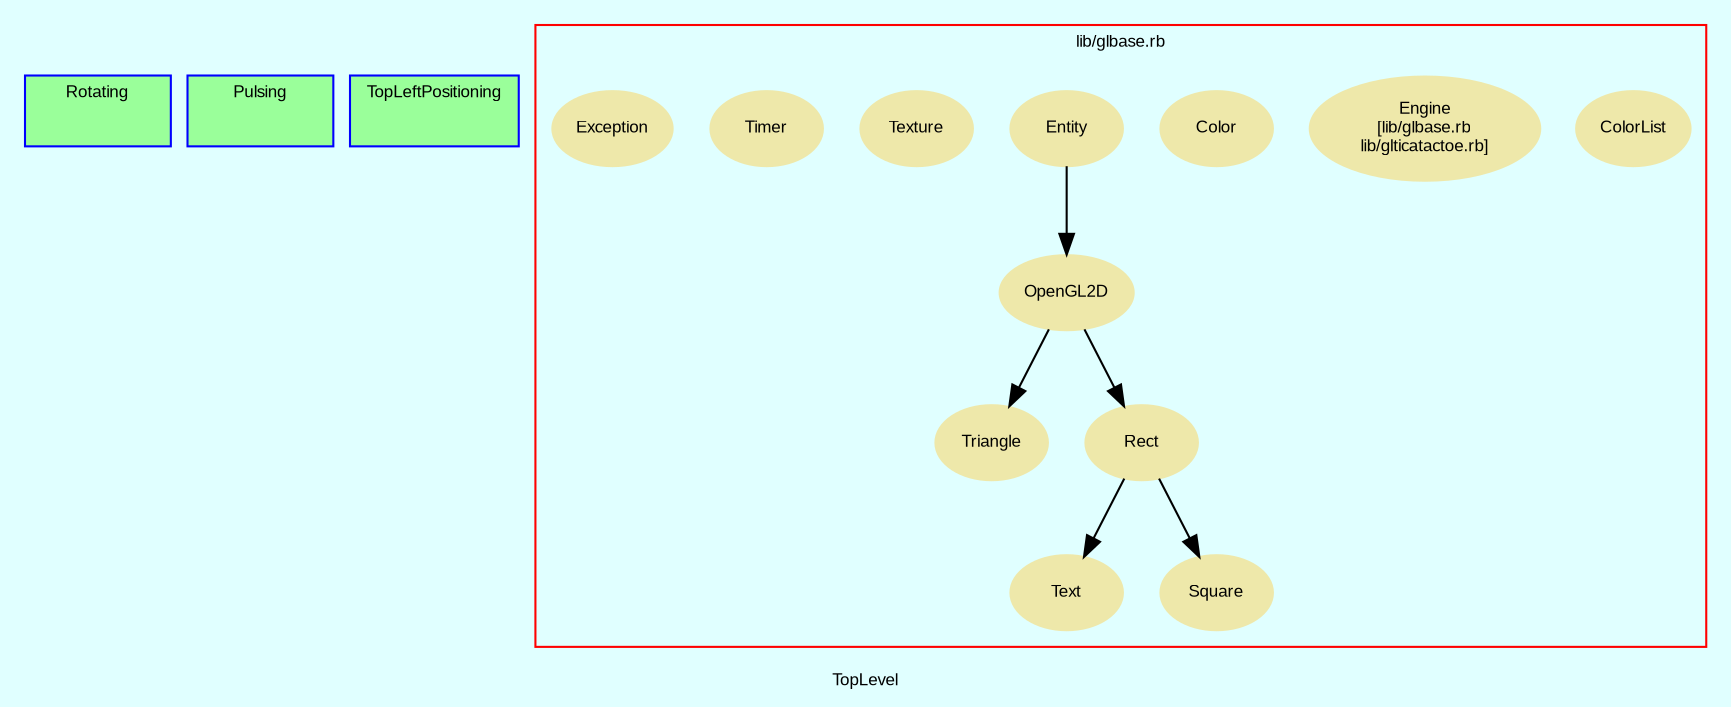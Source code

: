 digraph TopLevel {
    label = "TopLevel"
    compound = true
    fontname = Arial
    fontsize = 8
    bgcolor = lightcyan1
    node [
        color = black,
        fontname = Arial,
        fontsize = 8
    ]

    subgraph cluster_Rotating {
        label = "Rotating"
        fillcolor = palegreen1
        URL = "classes/Rotating.html"
        color = blue
        fontname = Arial
        style = filled
        Rotating [
            shape = plaintext,
            height = 0.01,
            width = 0.75,
            label = ""
        ]

    }

    subgraph cluster_Pulsing {
        label = "Pulsing"
        fillcolor = palegreen1
        URL = "classes/Pulsing.html"
        color = blue
        fontname = Arial
        style = filled
        Pulsing [
            shape = plaintext,
            height = 0.01,
            width = 0.75,
            label = ""
        ]

    }

    subgraph cluster_TopLeftPositioning {
        label = "TopLeftPositioning"
        fillcolor = palegreen1
        URL = "classes/TopLeftPositioning.html"
        color = blue
        fontname = Arial
        style = filled
        TopLeftPositioning [
            shape = plaintext,
            height = 0.01,
            width = 0.75,
            label = ""
        ]

    }

    subgraph cluster_9 {
        label = "lib/glbase.rb"
        color = red
        fontname = Arial
        Triangle [
            fontcolor = black,
            shape = ellipse,
            URL = "classes/Triangle.html",
            color = palegoldenrod,
            style = filled,
            label = "Triangle"
        ]

        OpenGL2D [
            fontcolor = black,
            shape = ellipse,
            URL = "classes/OpenGL2D.html",
            color = palegoldenrod,
            style = filled,
            label = "OpenGL2D"
        ]

        ColorList [
            fontcolor = black,
            shape = ellipse,
            URL = "classes/ColorList.html",
            color = palegoldenrod,
            style = filled,
            label = "ColorList"
        ]

        Engine [
            fontcolor = black,
            shape = ellipse,
            URL = "classes/Engine.html",
            color = palegoldenrod,
            style = filled,
            label = "Engine\n[lib/glbase.rb\nlib/glticatactoe.rb]"
        ]

        Color [
            fontcolor = black,
            shape = ellipse,
            URL = "classes/Color.html",
            color = palegoldenrod,
            style = filled,
            label = "Color"
        ]

        Text [
            fontcolor = black,
            shape = ellipse,
            URL = "classes/Text.html",
            color = palegoldenrod,
            style = filled,
            label = "Text"
        ]

        Rect [
            fontcolor = black,
            shape = ellipse,
            URL = "classes/Rect.html",
            color = palegoldenrod,
            style = filled,
            label = "Rect"
        ]

        Entity [
            fontcolor = black,
            shape = ellipse,
            URL = "classes/Entity.html",
            color = palegoldenrod,
            style = filled,
            label = "Entity"
        ]

        Texture [
            fontcolor = black,
            shape = ellipse,
            URL = "classes/Texture.html",
            color = palegoldenrod,
            style = filled,
            label = "Texture"
        ]

        Timer [
            fontcolor = black,
            shape = ellipse,
            URL = "classes/Timer.html",
            color = palegoldenrod,
            style = filled,
            label = "Timer"
        ]

        Exception [
            fontcolor = black,
            shape = ellipse,
            URL = "classes/Exception.html",
            color = palegoldenrod,
            style = filled,
            label = "Exception"
        ]

        Square [
            fontcolor = black,
            shape = ellipse,
            URL = "classes/Square.html",
            color = palegoldenrod,
            style = filled,
            label = "Square"
        ]

    }

    OpenGL2D -> Triangle [

    ]

    Entity -> OpenGL2D [

    ]

    Rect -> Text [

    ]

    OpenGL2D -> Rect [

    ]

    Rect -> Square [

    ]

}

